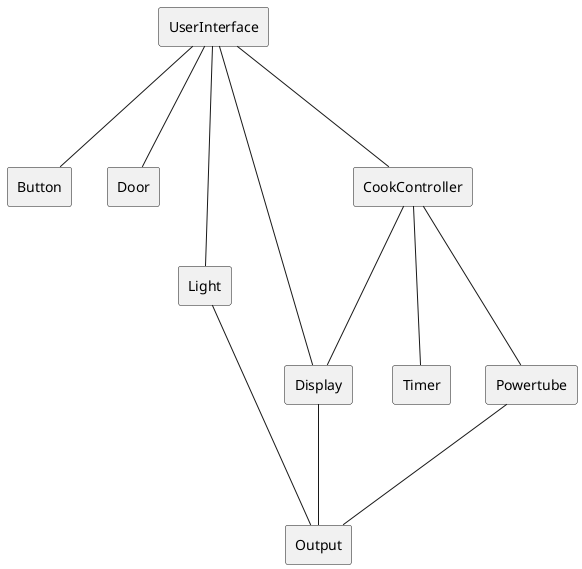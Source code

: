 @startuml

hide circle
skinparam classAttributeIconSize 0

rectangle "Button" {
}

rectangle "Door" {
}

rectangle "UserInterface" {
}

rectangle "Light" {
}

rectangle "Display" {
}

rectangle "CookController" {
}

rectangle "Timer" {
}

rectangle "Output" {
}

rectangle "Powertube" {
}

Display --- Output

Light --- Output

Powertube --- Output

CookController --- Display

CookController --- Powertube

CookController --- Timer

UserInterface --- CookController

UserInterface --- Button

UserInterface --- Door

UserInterface --- Light

UserInterface --- Display
@enduml